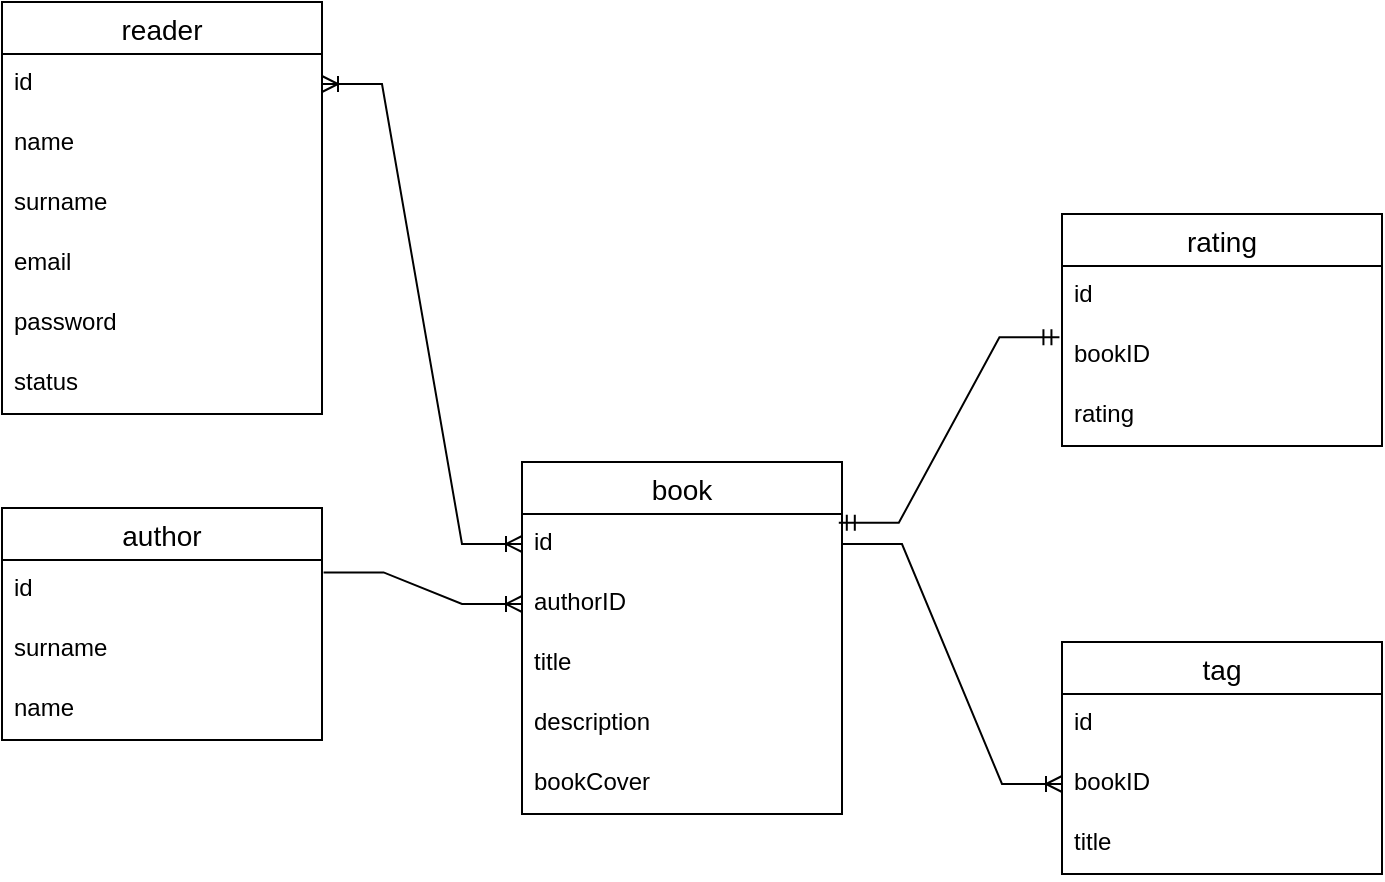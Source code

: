 <mxfile version="21.6.8" type="device">
  <diagram name="Page-1" id="ktIqPF2zjArljkyP_y46">
    <mxGraphModel dx="1050" dy="566" grid="1" gridSize="10" guides="1" tooltips="1" connect="1" arrows="1" fold="1" page="1" pageScale="1" pageWidth="850" pageHeight="1100" math="0" shadow="0">
      <root>
        <mxCell id="0" />
        <mxCell id="1" parent="0" />
        <mxCell id="B_yPfhgVE-qxBgVB4mVk-1" value="book" style="swimlane;fontStyle=0;childLayout=stackLayout;horizontal=1;startSize=26;horizontalStack=0;resizeParent=1;resizeParentMax=0;resizeLast=0;collapsible=1;marginBottom=0;align=center;fontSize=14;" vertex="1" parent="1">
          <mxGeometry x="310" y="270" width="160" height="176" as="geometry" />
        </mxCell>
        <mxCell id="B_yPfhgVE-qxBgVB4mVk-2" value="id" style="text;strokeColor=none;fillColor=none;spacingLeft=4;spacingRight=4;overflow=hidden;rotatable=0;points=[[0,0.5],[1,0.5]];portConstraint=eastwest;fontSize=12;whiteSpace=wrap;html=1;" vertex="1" parent="B_yPfhgVE-qxBgVB4mVk-1">
          <mxGeometry y="26" width="160" height="30" as="geometry" />
        </mxCell>
        <mxCell id="B_yPfhgVE-qxBgVB4mVk-3" value="authorID" style="text;strokeColor=none;fillColor=none;spacingLeft=4;spacingRight=4;overflow=hidden;rotatable=0;points=[[0,0.5],[1,0.5]];portConstraint=eastwest;fontSize=12;whiteSpace=wrap;html=1;" vertex="1" parent="B_yPfhgVE-qxBgVB4mVk-1">
          <mxGeometry y="56" width="160" height="30" as="geometry" />
        </mxCell>
        <mxCell id="B_yPfhgVE-qxBgVB4mVk-4" value="title" style="text;strokeColor=none;fillColor=none;spacingLeft=4;spacingRight=4;overflow=hidden;rotatable=0;points=[[0,0.5],[1,0.5]];portConstraint=eastwest;fontSize=12;whiteSpace=wrap;html=1;" vertex="1" parent="B_yPfhgVE-qxBgVB4mVk-1">
          <mxGeometry y="86" width="160" height="30" as="geometry" />
        </mxCell>
        <mxCell id="B_yPfhgVE-qxBgVB4mVk-15" value="description" style="text;strokeColor=none;fillColor=none;spacingLeft=4;spacingRight=4;overflow=hidden;rotatable=0;points=[[0,0.5],[1,0.5]];portConstraint=eastwest;fontSize=12;whiteSpace=wrap;html=1;" vertex="1" parent="B_yPfhgVE-qxBgVB4mVk-1">
          <mxGeometry y="116" width="160" height="30" as="geometry" />
        </mxCell>
        <mxCell id="B_yPfhgVE-qxBgVB4mVk-26" value="bookCover" style="text;strokeColor=none;fillColor=none;spacingLeft=4;spacingRight=4;overflow=hidden;rotatable=0;points=[[0,0.5],[1,0.5]];portConstraint=eastwest;fontSize=12;whiteSpace=wrap;html=1;" vertex="1" parent="B_yPfhgVE-qxBgVB4mVk-1">
          <mxGeometry y="146" width="160" height="30" as="geometry" />
        </mxCell>
        <mxCell id="B_yPfhgVE-qxBgVB4mVk-6" value="author" style="swimlane;fontStyle=0;childLayout=stackLayout;horizontal=1;startSize=26;horizontalStack=0;resizeParent=1;resizeParentMax=0;resizeLast=0;collapsible=1;marginBottom=0;align=center;fontSize=14;" vertex="1" parent="1">
          <mxGeometry x="50" y="293" width="160" height="116" as="geometry" />
        </mxCell>
        <mxCell id="B_yPfhgVE-qxBgVB4mVk-7" value="id" style="text;strokeColor=none;fillColor=none;spacingLeft=4;spacingRight=4;overflow=hidden;rotatable=0;points=[[0,0.5],[1,0.5]];portConstraint=eastwest;fontSize=12;whiteSpace=wrap;html=1;" vertex="1" parent="B_yPfhgVE-qxBgVB4mVk-6">
          <mxGeometry y="26" width="160" height="30" as="geometry" />
        </mxCell>
        <mxCell id="B_yPfhgVE-qxBgVB4mVk-9" value="surname" style="text;strokeColor=none;fillColor=none;spacingLeft=4;spacingRight=4;overflow=hidden;rotatable=0;points=[[0,0.5],[1,0.5]];portConstraint=eastwest;fontSize=12;whiteSpace=wrap;html=1;" vertex="1" parent="B_yPfhgVE-qxBgVB4mVk-6">
          <mxGeometry y="56" width="160" height="30" as="geometry" />
        </mxCell>
        <mxCell id="B_yPfhgVE-qxBgVB4mVk-10" value="name" style="text;strokeColor=none;fillColor=none;spacingLeft=4;spacingRight=4;overflow=hidden;rotatable=0;points=[[0,0.5],[1,0.5]];portConstraint=eastwest;fontSize=12;whiteSpace=wrap;html=1;" vertex="1" parent="B_yPfhgVE-qxBgVB4mVk-6">
          <mxGeometry y="86" width="160" height="30" as="geometry" />
        </mxCell>
        <mxCell id="B_yPfhgVE-qxBgVB4mVk-11" value="tag" style="swimlane;fontStyle=0;childLayout=stackLayout;horizontal=1;startSize=26;horizontalStack=0;resizeParent=1;resizeParentMax=0;resizeLast=0;collapsible=1;marginBottom=0;align=center;fontSize=14;" vertex="1" parent="1">
          <mxGeometry x="580" y="360" width="160" height="116" as="geometry" />
        </mxCell>
        <mxCell id="B_yPfhgVE-qxBgVB4mVk-12" value="id" style="text;strokeColor=none;fillColor=none;spacingLeft=4;spacingRight=4;overflow=hidden;rotatable=0;points=[[0,0.5],[1,0.5]];portConstraint=eastwest;fontSize=12;whiteSpace=wrap;html=1;" vertex="1" parent="B_yPfhgVE-qxBgVB4mVk-11">
          <mxGeometry y="26" width="160" height="30" as="geometry" />
        </mxCell>
        <mxCell id="B_yPfhgVE-qxBgVB4mVk-13" value="bookID" style="text;strokeColor=none;fillColor=none;spacingLeft=4;spacingRight=4;overflow=hidden;rotatable=0;points=[[0,0.5],[1,0.5]];portConstraint=eastwest;fontSize=12;whiteSpace=wrap;html=1;" vertex="1" parent="B_yPfhgVE-qxBgVB4mVk-11">
          <mxGeometry y="56" width="160" height="30" as="geometry" />
        </mxCell>
        <mxCell id="B_yPfhgVE-qxBgVB4mVk-14" value="title" style="text;strokeColor=none;fillColor=none;spacingLeft=4;spacingRight=4;overflow=hidden;rotatable=0;points=[[0,0.5],[1,0.5]];portConstraint=eastwest;fontSize=12;whiteSpace=wrap;html=1;" vertex="1" parent="B_yPfhgVE-qxBgVB4mVk-11">
          <mxGeometry y="86" width="160" height="30" as="geometry" />
        </mxCell>
        <mxCell id="B_yPfhgVE-qxBgVB4mVk-16" value="reader" style="swimlane;fontStyle=0;childLayout=stackLayout;horizontal=1;startSize=26;horizontalStack=0;resizeParent=1;resizeParentMax=0;resizeLast=0;collapsible=1;marginBottom=0;align=center;fontSize=14;" vertex="1" parent="1">
          <mxGeometry x="50" y="40" width="160" height="206" as="geometry" />
        </mxCell>
        <mxCell id="B_yPfhgVE-qxBgVB4mVk-17" value="id" style="text;strokeColor=none;fillColor=none;spacingLeft=4;spacingRight=4;overflow=hidden;rotatable=0;points=[[0,0.5],[1,0.5]];portConstraint=eastwest;fontSize=12;whiteSpace=wrap;html=1;" vertex="1" parent="B_yPfhgVE-qxBgVB4mVk-16">
          <mxGeometry y="26" width="160" height="30" as="geometry" />
        </mxCell>
        <mxCell id="B_yPfhgVE-qxBgVB4mVk-18" value="name" style="text;strokeColor=none;fillColor=none;spacingLeft=4;spacingRight=4;overflow=hidden;rotatable=0;points=[[0,0.5],[1,0.5]];portConstraint=eastwest;fontSize=12;whiteSpace=wrap;html=1;" vertex="1" parent="B_yPfhgVE-qxBgVB4mVk-16">
          <mxGeometry y="56" width="160" height="30" as="geometry" />
        </mxCell>
        <mxCell id="B_yPfhgVE-qxBgVB4mVk-19" value="surname" style="text;strokeColor=none;fillColor=none;spacingLeft=4;spacingRight=4;overflow=hidden;rotatable=0;points=[[0,0.5],[1,0.5]];portConstraint=eastwest;fontSize=12;whiteSpace=wrap;html=1;" vertex="1" parent="B_yPfhgVE-qxBgVB4mVk-16">
          <mxGeometry y="86" width="160" height="30" as="geometry" />
        </mxCell>
        <mxCell id="B_yPfhgVE-qxBgVB4mVk-20" value="email" style="text;strokeColor=none;fillColor=none;spacingLeft=4;spacingRight=4;overflow=hidden;rotatable=0;points=[[0,0.5],[1,0.5]];portConstraint=eastwest;fontSize=12;whiteSpace=wrap;html=1;" vertex="1" parent="B_yPfhgVE-qxBgVB4mVk-16">
          <mxGeometry y="116" width="160" height="30" as="geometry" />
        </mxCell>
        <mxCell id="B_yPfhgVE-qxBgVB4mVk-21" value="password" style="text;strokeColor=none;fillColor=none;spacingLeft=4;spacingRight=4;overflow=hidden;rotatable=0;points=[[0,0.5],[1,0.5]];portConstraint=eastwest;fontSize=12;whiteSpace=wrap;html=1;" vertex="1" parent="B_yPfhgVE-qxBgVB4mVk-16">
          <mxGeometry y="146" width="160" height="30" as="geometry" />
        </mxCell>
        <mxCell id="B_yPfhgVE-qxBgVB4mVk-22" value="status" style="text;strokeColor=none;fillColor=none;spacingLeft=4;spacingRight=4;overflow=hidden;rotatable=0;points=[[0,0.5],[1,0.5]];portConstraint=eastwest;fontSize=12;whiteSpace=wrap;html=1;" vertex="1" parent="B_yPfhgVE-qxBgVB4mVk-16">
          <mxGeometry y="176" width="160" height="30" as="geometry" />
        </mxCell>
        <mxCell id="B_yPfhgVE-qxBgVB4mVk-24" value="" style="edgeStyle=entityRelationEdgeStyle;fontSize=12;html=1;endArrow=ERoneToMany;rounded=0;exitX=1;exitY=0.5;exitDx=0;exitDy=0;" edge="1" parent="1" source="B_yPfhgVE-qxBgVB4mVk-2" target="B_yPfhgVE-qxBgVB4mVk-13">
          <mxGeometry width="100" height="100" relative="1" as="geometry">
            <mxPoint x="370" y="430" as="sourcePoint" />
            <mxPoint x="470" y="330" as="targetPoint" />
          </mxGeometry>
        </mxCell>
        <mxCell id="B_yPfhgVE-qxBgVB4mVk-27" value="" style="edgeStyle=entityRelationEdgeStyle;fontSize=12;html=1;endArrow=ERoneToMany;startArrow=ERoneToMany;rounded=0;entryX=1;entryY=0.5;entryDx=0;entryDy=0;exitX=0;exitY=0.5;exitDx=0;exitDy=0;" edge="1" parent="1" source="B_yPfhgVE-qxBgVB4mVk-2" target="B_yPfhgVE-qxBgVB4mVk-17">
          <mxGeometry width="100" height="100" relative="1" as="geometry">
            <mxPoint x="370" y="260" as="sourcePoint" />
            <mxPoint x="470" y="160" as="targetPoint" />
          </mxGeometry>
        </mxCell>
        <mxCell id="B_yPfhgVE-qxBgVB4mVk-28" value="" style="edgeStyle=entityRelationEdgeStyle;fontSize=12;html=1;endArrow=ERoneToMany;rounded=0;exitX=1.005;exitY=0.207;exitDx=0;exitDy=0;exitPerimeter=0;" edge="1" parent="1" source="B_yPfhgVE-qxBgVB4mVk-7" target="B_yPfhgVE-qxBgVB4mVk-3">
          <mxGeometry width="100" height="100" relative="1" as="geometry">
            <mxPoint x="370" y="260" as="sourcePoint" />
            <mxPoint x="470" y="160" as="targetPoint" />
          </mxGeometry>
        </mxCell>
        <mxCell id="B_yPfhgVE-qxBgVB4mVk-29" value="rating" style="swimlane;fontStyle=0;childLayout=stackLayout;horizontal=1;startSize=26;horizontalStack=0;resizeParent=1;resizeParentMax=0;resizeLast=0;collapsible=1;marginBottom=0;align=center;fontSize=14;" vertex="1" parent="1">
          <mxGeometry x="580" y="146" width="160" height="116" as="geometry" />
        </mxCell>
        <mxCell id="B_yPfhgVE-qxBgVB4mVk-30" value="id" style="text;strokeColor=none;fillColor=none;spacingLeft=4;spacingRight=4;overflow=hidden;rotatable=0;points=[[0,0.5],[1,0.5]];portConstraint=eastwest;fontSize=12;whiteSpace=wrap;html=1;" vertex="1" parent="B_yPfhgVE-qxBgVB4mVk-29">
          <mxGeometry y="26" width="160" height="30" as="geometry" />
        </mxCell>
        <mxCell id="B_yPfhgVE-qxBgVB4mVk-31" value="bookID" style="text;strokeColor=none;fillColor=none;spacingLeft=4;spacingRight=4;overflow=hidden;rotatable=0;points=[[0,0.5],[1,0.5]];portConstraint=eastwest;fontSize=12;whiteSpace=wrap;html=1;" vertex="1" parent="B_yPfhgVE-qxBgVB4mVk-29">
          <mxGeometry y="56" width="160" height="30" as="geometry" />
        </mxCell>
        <mxCell id="B_yPfhgVE-qxBgVB4mVk-32" value="rating" style="text;strokeColor=none;fillColor=none;spacingLeft=4;spacingRight=4;overflow=hidden;rotatable=0;points=[[0,0.5],[1,0.5]];portConstraint=eastwest;fontSize=12;whiteSpace=wrap;html=1;" vertex="1" parent="B_yPfhgVE-qxBgVB4mVk-29">
          <mxGeometry y="86" width="160" height="30" as="geometry" />
        </mxCell>
        <mxCell id="B_yPfhgVE-qxBgVB4mVk-33" value="" style="edgeStyle=entityRelationEdgeStyle;fontSize=12;html=1;endArrow=ERmandOne;startArrow=ERmandOne;rounded=0;entryX=-0.008;entryY=0.187;entryDx=0;entryDy=0;entryPerimeter=0;exitX=0.99;exitY=0.147;exitDx=0;exitDy=0;exitPerimeter=0;" edge="1" parent="1" source="B_yPfhgVE-qxBgVB4mVk-2" target="B_yPfhgVE-qxBgVB4mVk-31">
          <mxGeometry width="100" height="100" relative="1" as="geometry">
            <mxPoint x="370" y="260" as="sourcePoint" />
            <mxPoint x="470" y="160" as="targetPoint" />
          </mxGeometry>
        </mxCell>
      </root>
    </mxGraphModel>
  </diagram>
</mxfile>
